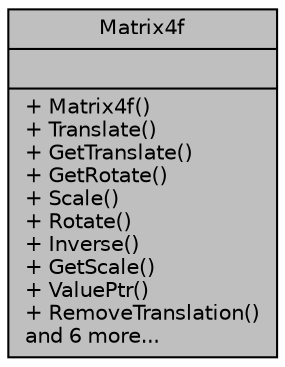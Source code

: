 digraph "Matrix4f"
{
 // LATEX_PDF_SIZE
  edge [fontname="Helvetica",fontsize="10",labelfontname="Helvetica",labelfontsize="10"];
  node [fontname="Helvetica",fontsize="10",shape=record];
  Node1 [label="{Matrix4f\n||+ Matrix4f()\l+ Translate()\l+ GetTranslate()\l+ GetRotate()\l+ Scale()\l+ Rotate()\l+ Inverse()\l+ GetScale()\l+ ValuePtr()\l+ RemoveTranslation()\land 6 more...\l}",height=0.2,width=0.4,color="black", fillcolor="grey75", style="filled", fontcolor="black",tooltip=" "];
}
